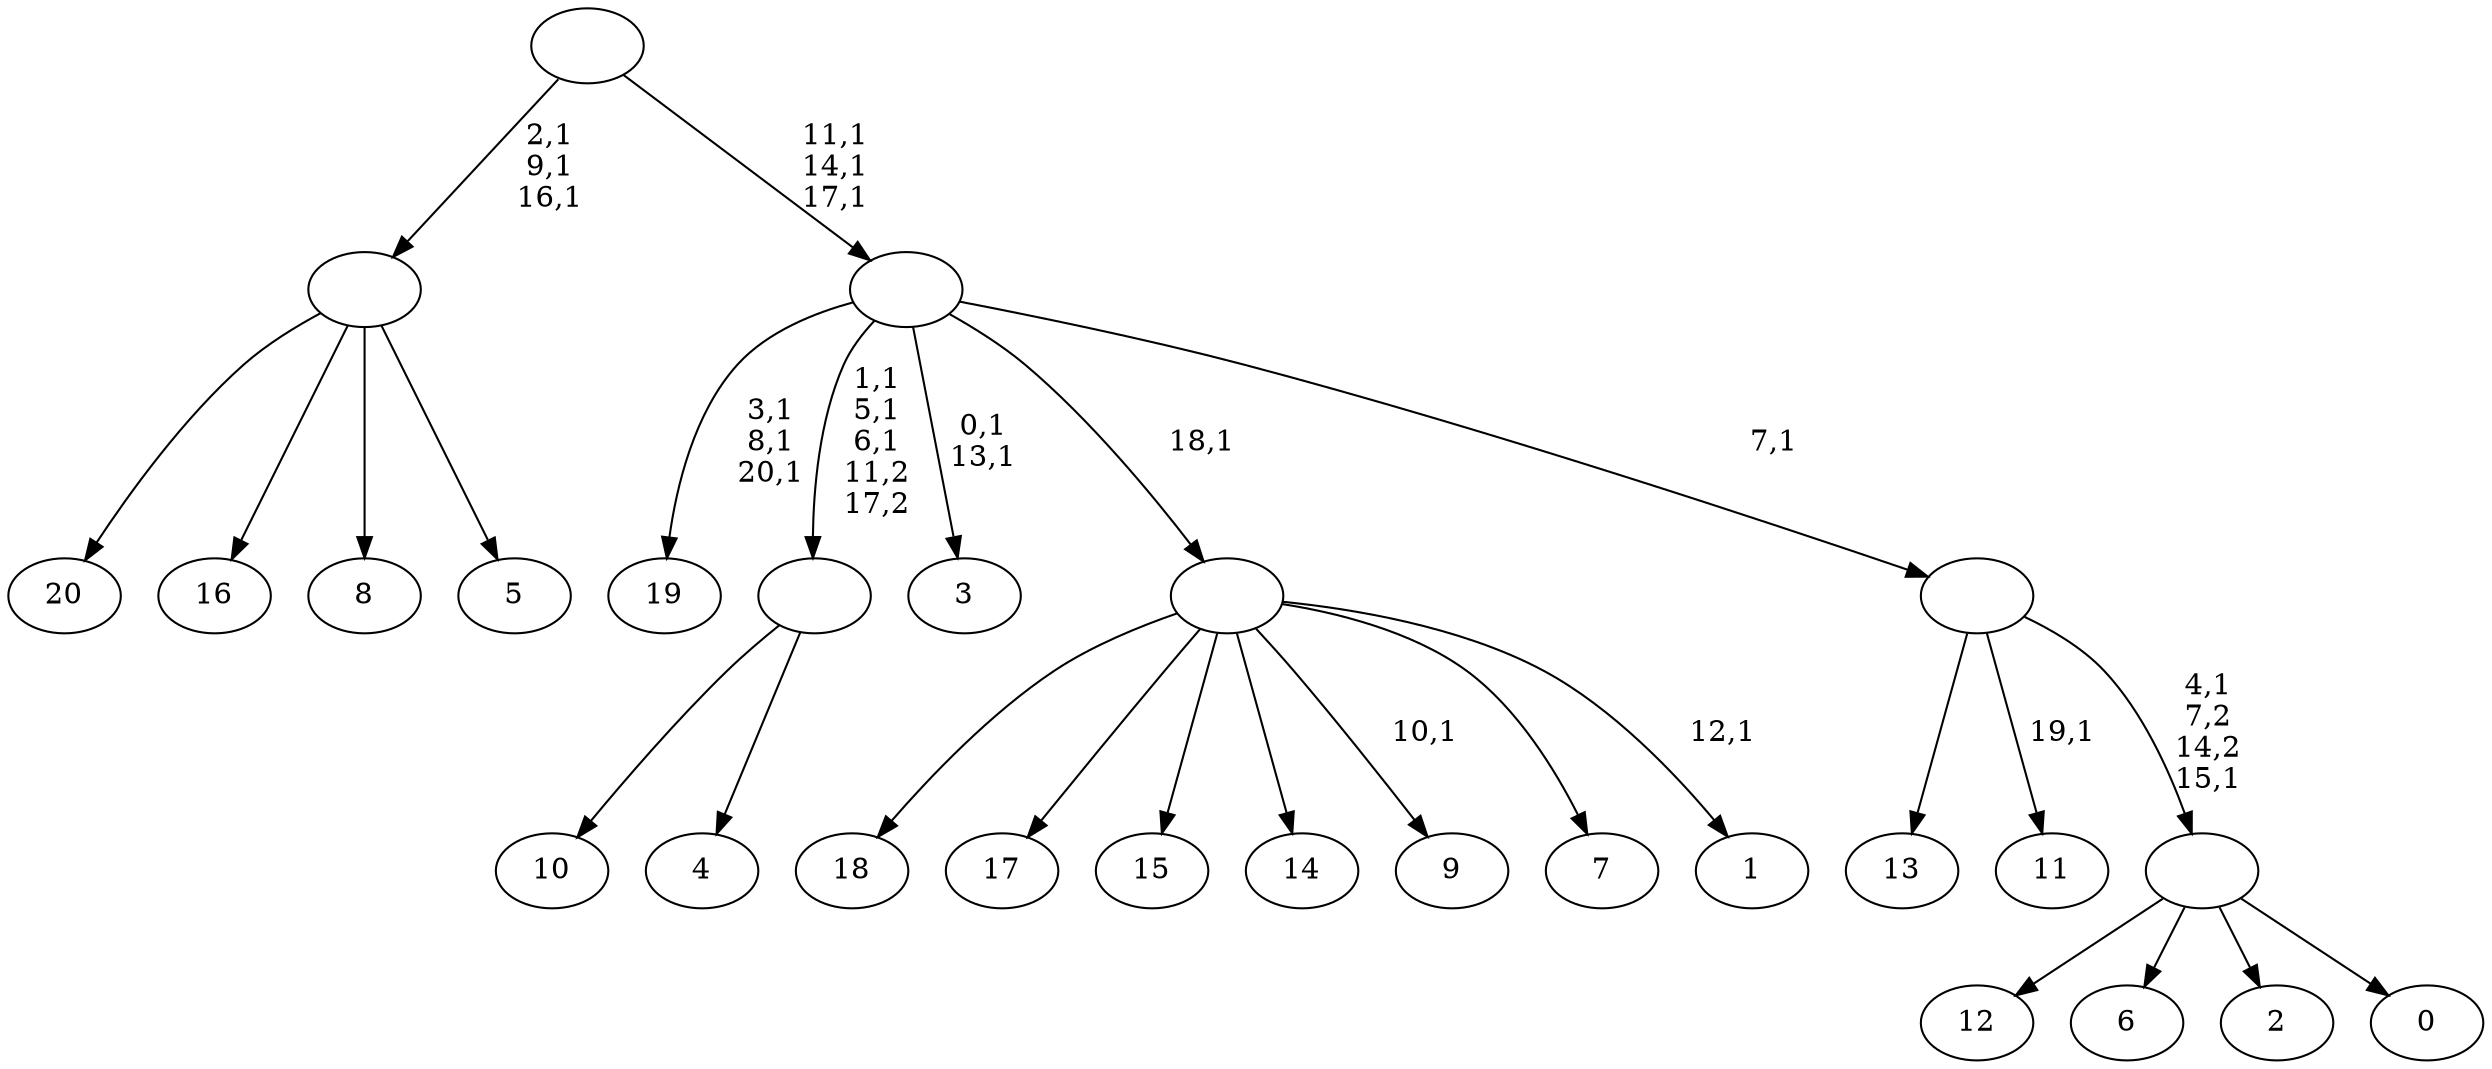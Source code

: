 digraph T {
	42 [label="20"]
	41 [label="19"]
	37 [label="18"]
	36 [label="17"]
	35 [label="16"]
	34 [label="15"]
	33 [label="14"]
	32 [label="13"]
	31 [label="12"]
	30 [label="11"]
	28 [label="10"]
	27 [label="9"]
	25 [label="8"]
	24 [label="7"]
	23 [label="6"]
	22 [label="5"]
	21 [label=""]
	18 [label="4"]
	17 [label=""]
	14 [label="3"]
	11 [label="2"]
	10 [label="1"]
	8 [label=""]
	7 [label="0"]
	6 [label=""]
	4 [label=""]
	3 [label=""]
	0 [label=""]
	21 -> 42 [label=""]
	21 -> 35 [label=""]
	21 -> 25 [label=""]
	21 -> 22 [label=""]
	17 -> 28 [label=""]
	17 -> 18 [label=""]
	8 -> 10 [label="12,1"]
	8 -> 27 [label="10,1"]
	8 -> 37 [label=""]
	8 -> 36 [label=""]
	8 -> 34 [label=""]
	8 -> 33 [label=""]
	8 -> 24 [label=""]
	6 -> 31 [label=""]
	6 -> 23 [label=""]
	6 -> 11 [label=""]
	6 -> 7 [label=""]
	4 -> 6 [label="4,1\n7,2\n14,2\n15,1"]
	4 -> 30 [label="19,1"]
	4 -> 32 [label=""]
	3 -> 14 [label="0,1\n13,1"]
	3 -> 17 [label="1,1\n5,1\n6,1\n11,2\n17,2"]
	3 -> 41 [label="3,1\n8,1\n20,1"]
	3 -> 8 [label="18,1"]
	3 -> 4 [label="7,1"]
	0 -> 3 [label="11,1\n14,1\n17,1"]
	0 -> 21 [label="2,1\n9,1\n16,1"]
}

